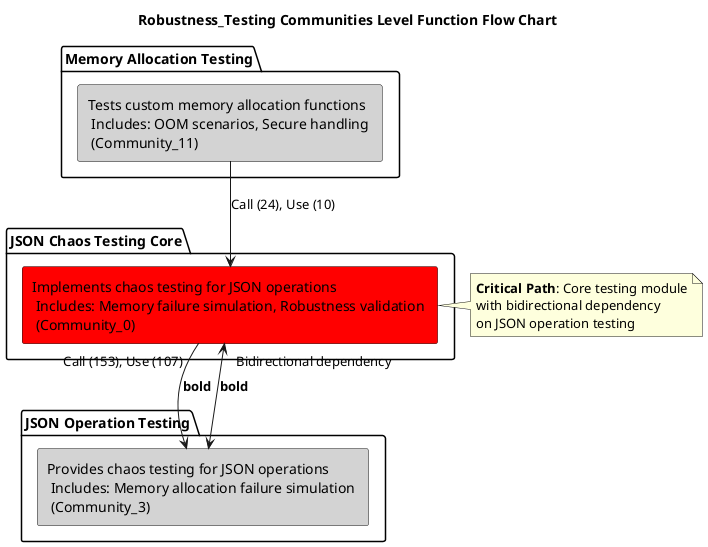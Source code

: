 @startuml
title Robustness_Testing Communities Level Function Flow Chart

skinparam nodesep 30
skinparam ranksep 40

package "JSON Chaos Testing Core" {
  rectangle "Implements chaos testing for JSON operations \n Includes: Memory failure simulation, Robustness validation \n (Community_0)" as CORE #Red
}

package "Memory Allocation Testing" {
  rectangle "Tests custom memory allocation functions \n Includes: OOM scenarios, Secure handling \n (Community_11)" as MEMORY #LightGray
}

package "JSON Operation Testing" {
  rectangle "Provides chaos testing for JSON operations \n Includes: Memory allocation failure simulation \n (Community_3)" as JSON_TEST #LightGray
}

CORE --> JSON_TEST : "Call (153), Use (107)" **bold**
CORE <--> JSON_TEST : "Bidirectional dependency" **bold**
MEMORY --> CORE : "Call (24), Use (10)"

note right of CORE
**Critical Path**: Core testing module
with bidirectional dependency
on JSON operation testing
end note

@enduml